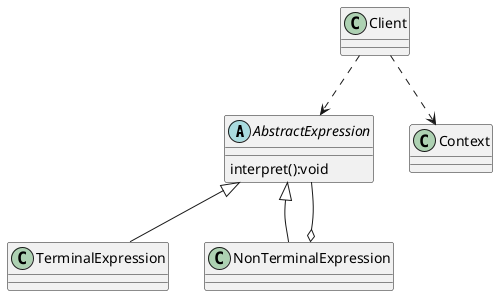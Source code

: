@startuml
'https://plantuml.com/class-diagram

abstract class AbstractExpression{
    interpret():void
}
class TerminalExpression extends AbstractExpression{

}
class NonTerminalExpression extends AbstractExpression{

}
AbstractExpression --o NonTerminalExpression
class Context
class Client
Client ..> Context
Client ..> AbstractExpression
@enduml